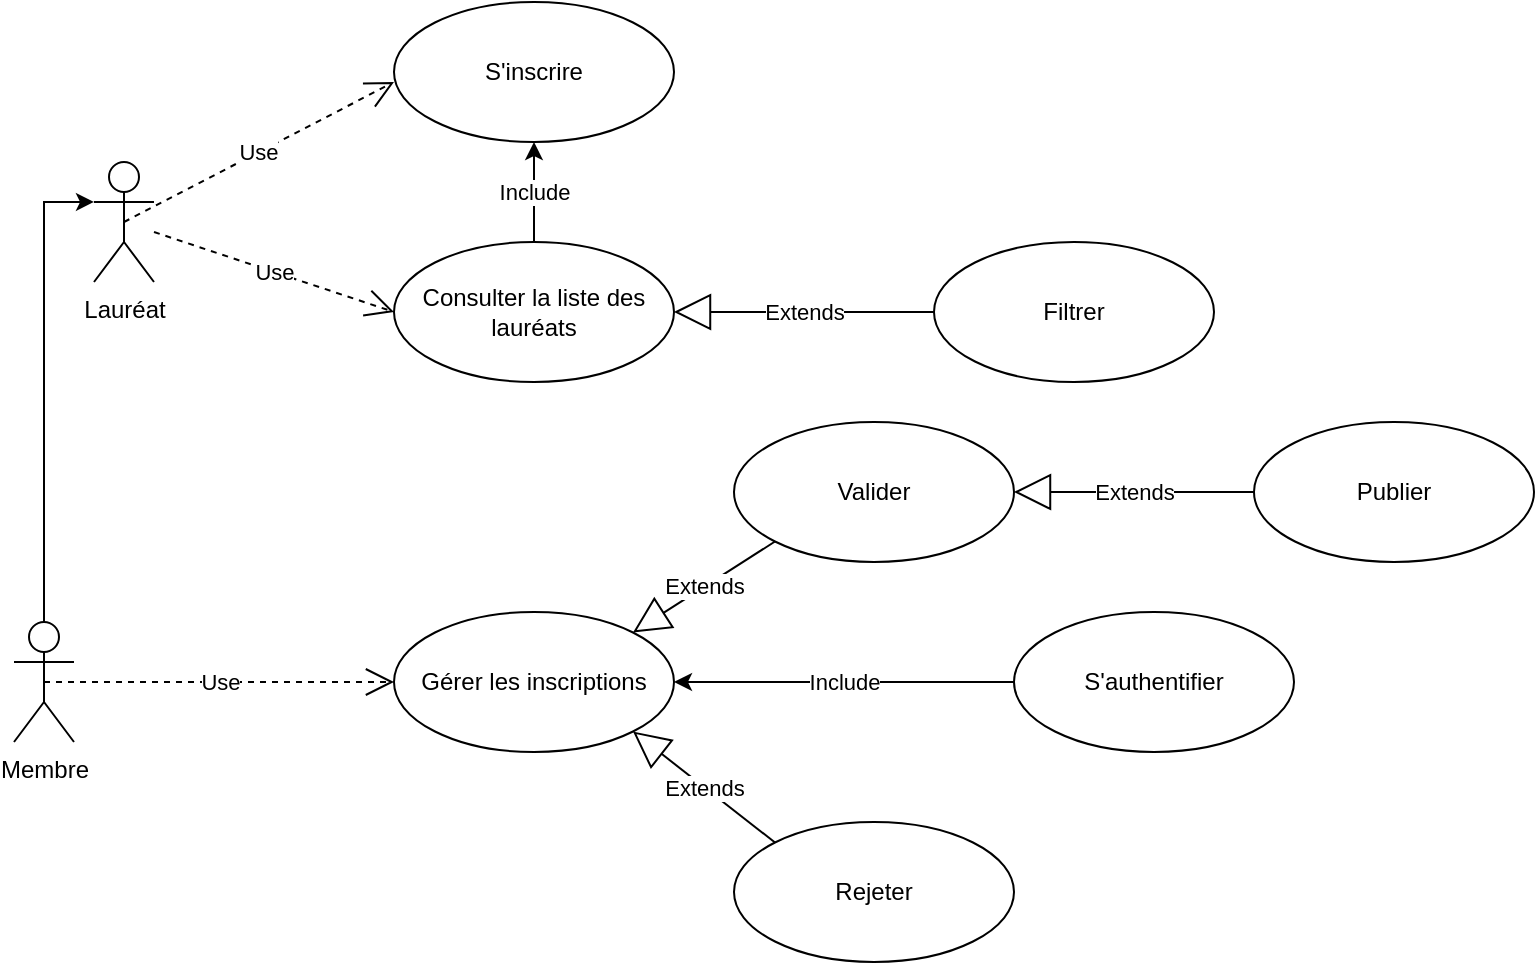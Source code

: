 <mxfile version="21.7.2" type="github">
  <diagram name="Page-1" id="GIU-yLF7vvnvXAZPFXIA">
    <mxGraphModel dx="1877" dy="542" grid="1" gridSize="10" guides="1" tooltips="1" connect="1" arrows="1" fold="1" page="1" pageScale="1" pageWidth="827" pageHeight="1169" math="0" shadow="0">
      <root>
        <mxCell id="0" />
        <mxCell id="1" parent="0" />
        <mxCell id="0wOplFpq8DzIICxAu5TK-21" value="Lauréat&lt;br&gt;" style="shape=umlActor;verticalLabelPosition=bottom;verticalAlign=top;html=1;outlineConnect=0;" vertex="1" parent="1">
          <mxGeometry x="-480" y="220" width="30" height="60" as="geometry" />
        </mxCell>
        <mxCell id="0wOplFpq8DzIICxAu5TK-25" style="edgeStyle=orthogonalEdgeStyle;rounded=0;orthogonalLoop=1;jettySize=auto;html=1;exitX=0.5;exitY=0;exitDx=0;exitDy=0;exitPerimeter=0;entryX=0;entryY=0.333;entryDx=0;entryDy=0;entryPerimeter=0;" edge="1" parent="1" source="0wOplFpq8DzIICxAu5TK-22" target="0wOplFpq8DzIICxAu5TK-21">
          <mxGeometry relative="1" as="geometry" />
        </mxCell>
        <mxCell id="0wOplFpq8DzIICxAu5TK-22" value="Membre&lt;br&gt;" style="shape=umlActor;verticalLabelPosition=bottom;verticalAlign=top;html=1;outlineConnect=0;" vertex="1" parent="1">
          <mxGeometry x="-520" y="450" width="30" height="60" as="geometry" />
        </mxCell>
        <mxCell id="0wOplFpq8DzIICxAu5TK-27" value="S&#39;inscrire" style="ellipse;whiteSpace=wrap;html=1;" vertex="1" parent="1">
          <mxGeometry x="-330" y="140" width="140" height="70" as="geometry" />
        </mxCell>
        <mxCell id="0wOplFpq8DzIICxAu5TK-28" value="Consulter la liste des lauréats" style="ellipse;whiteSpace=wrap;html=1;" vertex="1" parent="1">
          <mxGeometry x="-330" y="260" width="140" height="70" as="geometry" />
        </mxCell>
        <mxCell id="0wOplFpq8DzIICxAu5TK-33" value="Gérer les inscriptions" style="ellipse;whiteSpace=wrap;html=1;" vertex="1" parent="1">
          <mxGeometry x="-330" y="445" width="140" height="70" as="geometry" />
        </mxCell>
        <mxCell id="0wOplFpq8DzIICxAu5TK-36" value="Valider" style="ellipse;whiteSpace=wrap;html=1;" vertex="1" parent="1">
          <mxGeometry x="-160" y="350" width="140" height="70" as="geometry" />
        </mxCell>
        <mxCell id="0wOplFpq8DzIICxAu5TK-37" value="Rejeter" style="ellipse;whiteSpace=wrap;html=1;" vertex="1" parent="1">
          <mxGeometry x="-160" y="550" width="140" height="70" as="geometry" />
        </mxCell>
        <mxCell id="0wOplFpq8DzIICxAu5TK-40" value="Extends" style="endArrow=block;endSize=16;endFill=0;html=1;rounded=0;entryX=1;entryY=0;entryDx=0;entryDy=0;exitX=0;exitY=1;exitDx=0;exitDy=0;" edge="1" parent="1" source="0wOplFpq8DzIICxAu5TK-36" target="0wOplFpq8DzIICxAu5TK-33">
          <mxGeometry width="160" relative="1" as="geometry">
            <mxPoint x="-230" y="380" as="sourcePoint" />
            <mxPoint x="10" y="370" as="targetPoint" />
          </mxGeometry>
        </mxCell>
        <mxCell id="0wOplFpq8DzIICxAu5TK-41" value="Extends" style="endArrow=block;endSize=16;endFill=0;html=1;rounded=0;entryX=1;entryY=1;entryDx=0;entryDy=0;exitX=0;exitY=0;exitDx=0;exitDy=0;" edge="1" parent="1" source="0wOplFpq8DzIICxAu5TK-37" target="0wOplFpq8DzIICxAu5TK-33">
          <mxGeometry width="160" relative="1" as="geometry">
            <mxPoint x="-120" y="500" as="sourcePoint" />
            <mxPoint x="10" y="370" as="targetPoint" />
          </mxGeometry>
        </mxCell>
        <mxCell id="0wOplFpq8DzIICxAu5TK-42" value="Publier" style="ellipse;whiteSpace=wrap;html=1;" vertex="1" parent="1">
          <mxGeometry x="100" y="350" width="140" height="70" as="geometry" />
        </mxCell>
        <mxCell id="0wOplFpq8DzIICxAu5TK-43" value="Extends" style="endArrow=block;endSize=16;endFill=0;html=1;rounded=0;exitX=0;exitY=0.5;exitDx=0;exitDy=0;entryX=1;entryY=0.5;entryDx=0;entryDy=0;" edge="1" parent="1" source="0wOplFpq8DzIICxAu5TK-42" target="0wOplFpq8DzIICxAu5TK-36">
          <mxGeometry width="160" relative="1" as="geometry">
            <mxPoint x="-150" y="370" as="sourcePoint" />
            <mxPoint x="-10" y="450" as="targetPoint" />
          </mxGeometry>
        </mxCell>
        <mxCell id="0wOplFpq8DzIICxAu5TK-44" value="Filtrer" style="ellipse;whiteSpace=wrap;html=1;" vertex="1" parent="1">
          <mxGeometry x="-60" y="260" width="140" height="70" as="geometry" />
        </mxCell>
        <mxCell id="0wOplFpq8DzIICxAu5TK-45" value="Extends" style="endArrow=block;endSize=16;endFill=0;html=1;rounded=0;exitX=0;exitY=0.5;exitDx=0;exitDy=0;entryX=1;entryY=0.5;entryDx=0;entryDy=0;" edge="1" parent="1" source="0wOplFpq8DzIICxAu5TK-44" target="0wOplFpq8DzIICxAu5TK-28">
          <mxGeometry width="160" relative="1" as="geometry">
            <mxPoint x="-150" y="370" as="sourcePoint" />
            <mxPoint x="-210" y="360" as="targetPoint" />
          </mxGeometry>
        </mxCell>
        <mxCell id="0wOplFpq8DzIICxAu5TK-46" value="Use" style="endArrow=open;endSize=12;dashed=1;html=1;rounded=0;exitX=0.5;exitY=0.5;exitDx=0;exitDy=0;exitPerimeter=0;" edge="1" parent="1" source="0wOplFpq8DzIICxAu5TK-21">
          <mxGeometry width="160" relative="1" as="geometry">
            <mxPoint x="-490" y="180" as="sourcePoint" />
            <mxPoint x="-330" y="180" as="targetPoint" />
          </mxGeometry>
        </mxCell>
        <mxCell id="0wOplFpq8DzIICxAu5TK-47" value="Use" style="endArrow=open;endSize=12;dashed=1;html=1;rounded=0;entryX=0;entryY=0.5;entryDx=0;entryDy=0;" edge="1" parent="1" source="0wOplFpq8DzIICxAu5TK-21" target="0wOplFpq8DzIICxAu5TK-28">
          <mxGeometry width="160" relative="1" as="geometry">
            <mxPoint x="-470" y="350" as="sourcePoint" />
            <mxPoint x="-310" y="350" as="targetPoint" />
          </mxGeometry>
        </mxCell>
        <mxCell id="0wOplFpq8DzIICxAu5TK-48" value="Use" style="endArrow=open;endSize=12;dashed=1;html=1;rounded=0;exitX=0.5;exitY=0.5;exitDx=0;exitDy=0;exitPerimeter=0;entryX=0;entryY=0.5;entryDx=0;entryDy=0;" edge="1" parent="1" source="0wOplFpq8DzIICxAu5TK-22" target="0wOplFpq8DzIICxAu5TK-33">
          <mxGeometry width="160" relative="1" as="geometry">
            <mxPoint x="-460" y="360" as="sourcePoint" />
            <mxPoint x="-300" y="360" as="targetPoint" />
          </mxGeometry>
        </mxCell>
        <mxCell id="0wOplFpq8DzIICxAu5TK-49" value="" style="endArrow=classic;html=1;rounded=0;exitX=0.5;exitY=0;exitDx=0;exitDy=0;entryX=0.5;entryY=1;entryDx=0;entryDy=0;" edge="1" parent="1" source="0wOplFpq8DzIICxAu5TK-28" target="0wOplFpq8DzIICxAu5TK-27">
          <mxGeometry relative="1" as="geometry">
            <mxPoint x="-160" y="200" as="sourcePoint" />
            <mxPoint x="-60" y="200" as="targetPoint" />
          </mxGeometry>
        </mxCell>
        <mxCell id="0wOplFpq8DzIICxAu5TK-50" value="Include" style="edgeLabel;resizable=0;html=1;align=center;verticalAlign=middle;" connectable="0" vertex="1" parent="0wOplFpq8DzIICxAu5TK-49">
          <mxGeometry relative="1" as="geometry" />
        </mxCell>
        <mxCell id="0wOplFpq8DzIICxAu5TK-53" value="S&#39;authentifier" style="ellipse;whiteSpace=wrap;html=1;" vertex="1" parent="1">
          <mxGeometry x="-20" y="445" width="140" height="70" as="geometry" />
        </mxCell>
        <mxCell id="0wOplFpq8DzIICxAu5TK-54" value="" style="endArrow=classic;html=1;rounded=0;exitX=0;exitY=0.5;exitDx=0;exitDy=0;entryX=1;entryY=0.5;entryDx=0;entryDy=0;" edge="1" parent="1" source="0wOplFpq8DzIICxAu5TK-53" target="0wOplFpq8DzIICxAu5TK-33">
          <mxGeometry relative="1" as="geometry">
            <mxPoint x="70" y="565" as="sourcePoint" />
            <mxPoint x="70" y="515" as="targetPoint" />
          </mxGeometry>
        </mxCell>
        <mxCell id="0wOplFpq8DzIICxAu5TK-55" value="Include" style="edgeLabel;resizable=0;html=1;align=center;verticalAlign=middle;" connectable="0" vertex="1" parent="0wOplFpq8DzIICxAu5TK-54">
          <mxGeometry relative="1" as="geometry" />
        </mxCell>
      </root>
    </mxGraphModel>
  </diagram>
</mxfile>

